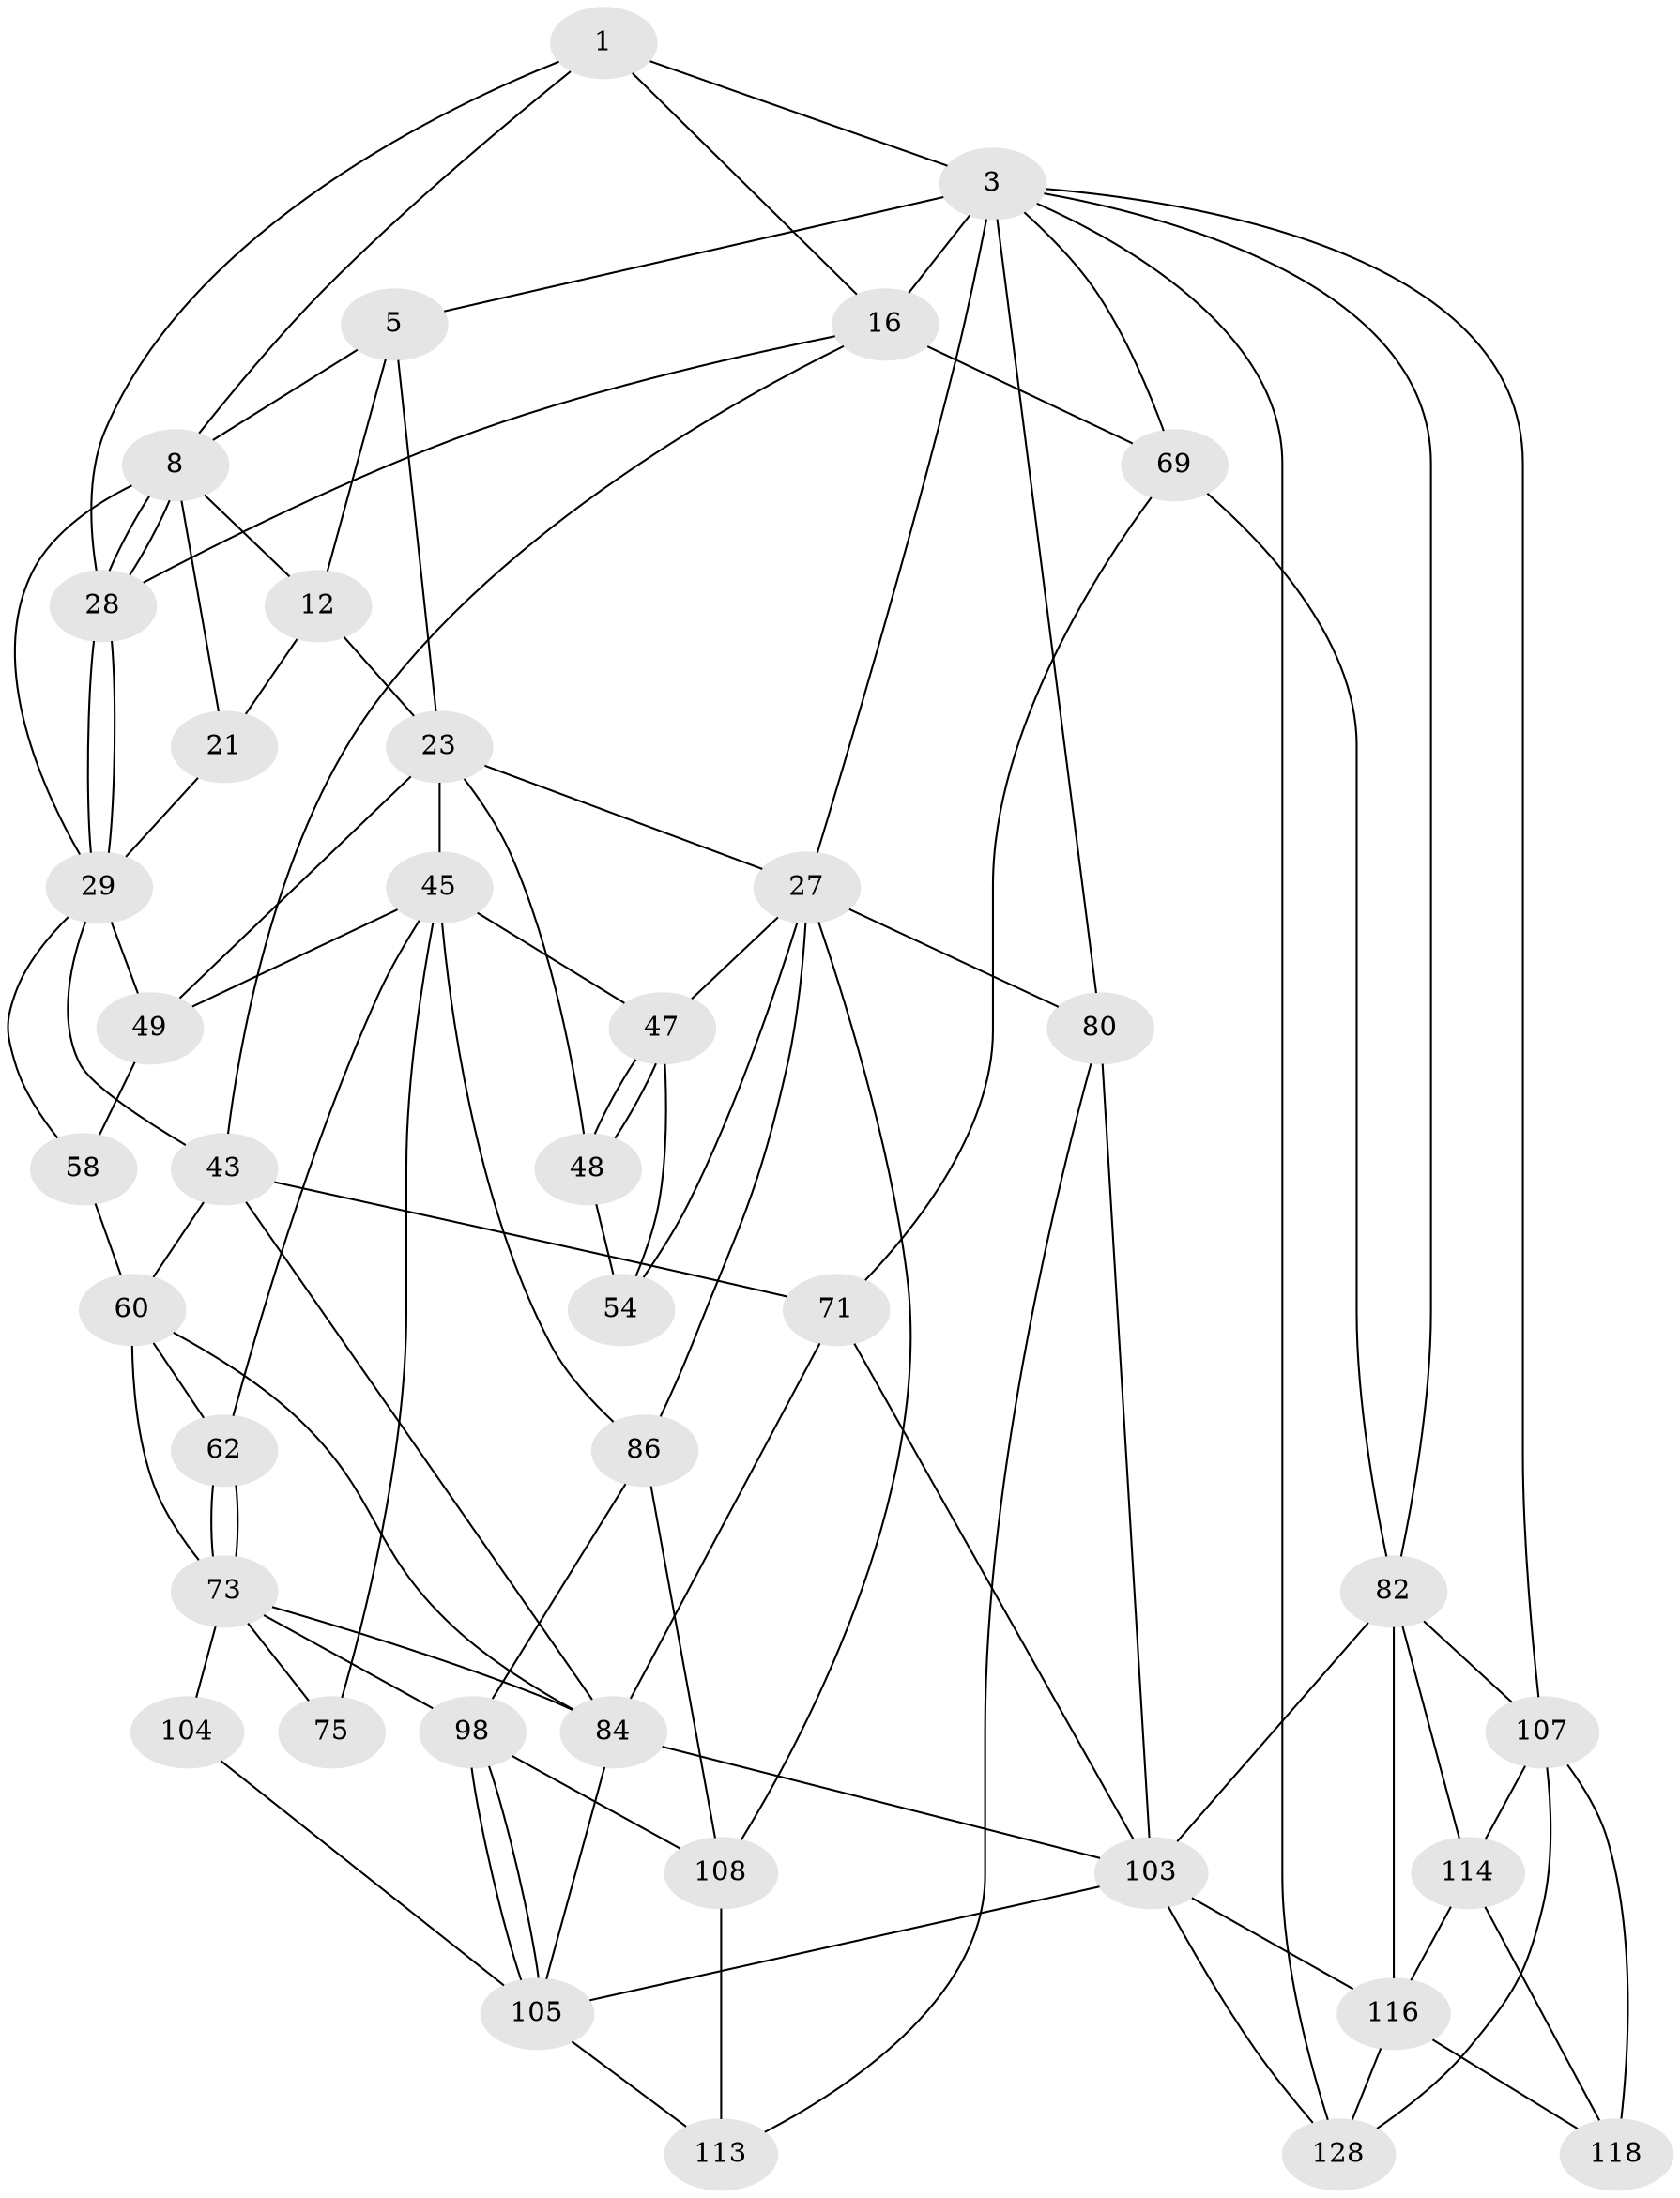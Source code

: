 // original degree distribution, {4: 0.2230769230769231, 6: 0.2076923076923077, 5: 0.5538461538461539, 3: 0.015384615384615385}
// Generated by graph-tools (version 1.1) at 2025/21/03/04/25 18:21:40]
// undirected, 39 vertices, 93 edges
graph export_dot {
graph [start="1"]
  node [color=gray90,style=filled];
  1 [pos="+0.8593396912655491+0",super="+2+7"];
  3 [pos="+1+0",super="+4+106+18"];
  5 [pos="+0.024493384966313488+0",super="+6+11"];
  8 [pos="+0.706745313805908+0.08762516144415805",super="+9"];
  12 [pos="+0.14359551990509253+0",super="+13+22"];
  16 [pos="+0.8458959774337678+0.10773725720181282",super="+17+33"];
  21 [pos="+0.53512786144986+0.14086197509453918",super="+36"];
  23 [pos="+0.2688905888785834+0.23857634944427802",super="+24"];
  27 [pos="+0+0.16792870336837126",super="+53"];
  28 [pos="+0.7071455874443359+0.09790060308124264",super="+31"];
  29 [pos="+0.6413237030989973+0.22459998592747354",super="+37+30"];
  43 [pos="+0.6852596761658645+0.450692582685877",super="+52"];
  45 [pos="+0.22692317763607633+0.43738335881017015",super="+57+46"];
  47 [pos="+0.14601612717977194+0.4914976688932467",super="+55"];
  48 [pos="+0.06124565020543001+0.3235261796666733"];
  49 [pos="+0.4672309325860797+0.3590476951374059",super="+50"];
  54 [pos="+0.03826104633669318+0.3381209144442608",super="+56"];
  58 [pos="+0.589942386318325+0.450642657598583",super="+59"];
  60 [pos="+0.46273103386312886+0.44588537030772785",super="+63+61"];
  62 [pos="+0.3242417608479953+0.4994834772999321"];
  69 [pos="+0.9363660948546775+0.4851373878690474",super="+70"];
  71 [pos="+0.752447256005772+0.6037523053241537",super="+90"];
  73 [pos="+0.3415977991770772+0.5293846429851922",super="+74+77"];
  75 [pos="+0.22790426216552143+0.6503513476534988"];
  80 [pos="+0+1",super="+125"];
  82 [pos="+0.7942264898097978+0.6423332894318128",super="+100"];
  84 [pos="+0.5342088934994027+0.7139242358331997",super="+93"];
  86 [pos="+0.09684143093086323+0.7032760727527031",super="+87"];
  98 [pos="+0.17263370756022864+0.7294348555264024",super="+99"];
  103 [pos="+0.6966634981966687+0.7989004897513521",super="+121"];
  104 [pos="+0.36161990005059175+0.7733283274778978"];
  105 [pos="+0.2396592344390025+0.819052153771779",super="+112"];
  107 [pos="+1+0.8192639172003485",super="+110"];
  108 [pos="+0.027354751734604756+0.7954751195366848",super="+109"];
  113 [pos="+0.14721583123931334+0.9264026267335244"];
  114 [pos="+0.8768862602575441+0.7863650761786352",super="+115"];
  116 [pos="+0.8295028175021961+0.7945124515485824",super="+119"];
  118 [pos="+0.886382326157201+0.8789590908185373"];
  128 [pos="+0.8709399025854159+1",super="+129"];
  1 -- 3;
  1 -- 8;
  1 -- 16;
  1 -- 28;
  3 -- 80 [weight=2];
  3 -- 27;
  3 -- 5;
  3 -- 107 [weight=2];
  3 -- 128;
  3 -- 69;
  3 -- 82;
  3 -- 16 [weight=3];
  5 -- 12;
  5 -- 8;
  5 -- 23;
  8 -- 28;
  8 -- 28;
  8 -- 21;
  8 -- 12;
  8 -- 29;
  12 -- 21 [weight=2];
  12 -- 23;
  16 -- 69;
  16 -- 28;
  16 -- 43;
  21 -- 29;
  23 -- 49;
  23 -- 48;
  23 -- 27;
  23 -- 45;
  27 -- 80;
  27 -- 86;
  27 -- 54 [weight=2];
  27 -- 108;
  27 -- 47;
  28 -- 29 [weight=2];
  28 -- 29;
  29 -- 43 [weight=2];
  29 -- 49;
  29 -- 58;
  43 -- 84;
  43 -- 71 [weight=2];
  43 -- 60;
  45 -- 62;
  45 -- 49;
  45 -- 75;
  45 -- 86;
  45 -- 47;
  47 -- 48;
  47 -- 48;
  47 -- 54;
  48 -- 54;
  49 -- 58;
  58 -- 60 [weight=2];
  60 -- 84;
  60 -- 62;
  60 -- 73;
  62 -- 73;
  62 -- 73;
  69 -- 82;
  69 -- 71;
  71 -- 103;
  71 -- 84;
  73 -- 98;
  73 -- 104 [weight=2];
  73 -- 75 [weight=2];
  73 -- 84;
  80 -- 113;
  80 -- 103;
  82 -- 114;
  82 -- 116;
  82 -- 103;
  82 -- 107;
  84 -- 103;
  84 -- 105;
  86 -- 98;
  86 -- 108;
  98 -- 105;
  98 -- 105;
  98 -- 108;
  103 -- 128;
  103 -- 116 [weight=2];
  103 -- 105;
  104 -- 105;
  105 -- 113;
  107 -- 128;
  107 -- 114;
  107 -- 118;
  108 -- 113;
  114 -- 116;
  114 -- 118;
  116 -- 128;
  116 -- 118;
}
